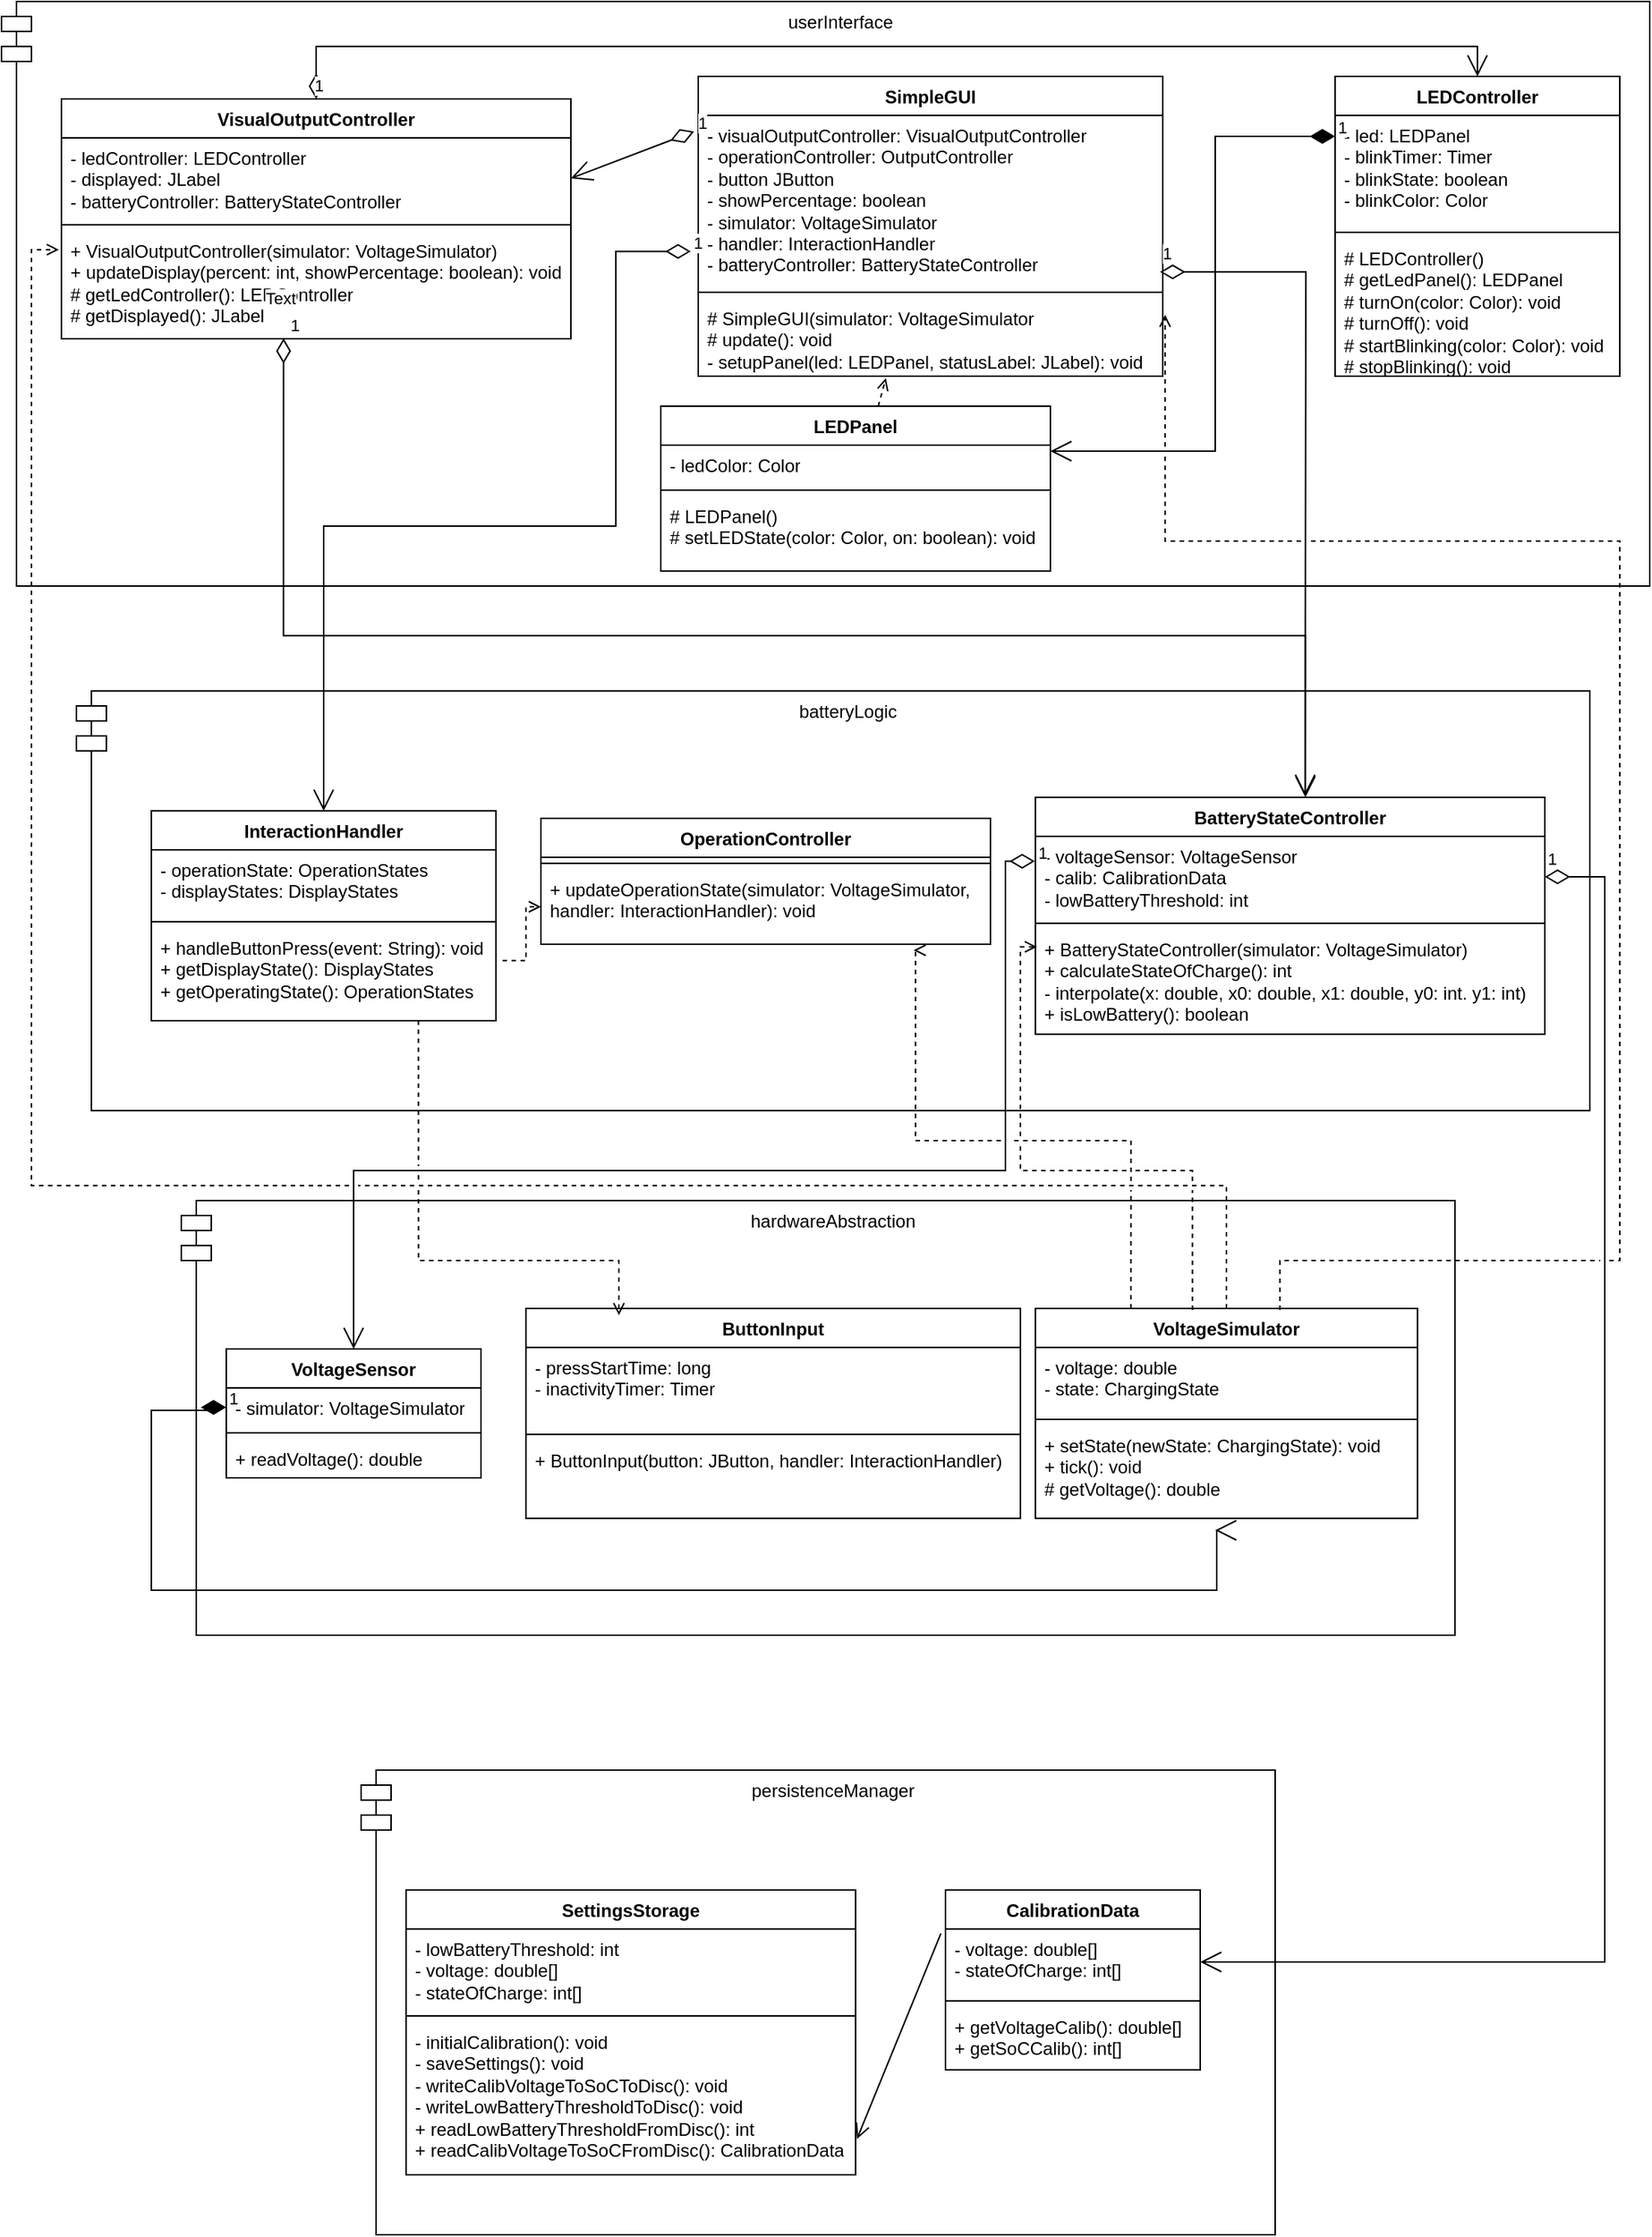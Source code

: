 <mxfile version="27.0.5">
  <diagram name="Seite-1" id="87DErBvkUcCOlzU4tNSq">
    <mxGraphModel dx="1830" dy="943" grid="1" gridSize="10" guides="1" tooltips="1" connect="1" arrows="1" fold="1" page="1" pageScale="1" pageWidth="1169" pageHeight="1654" math="0" shadow="0">
      <root>
        <mxCell id="0" />
        <mxCell id="1" parent="0" />
        <mxCell id="awXcuc5pf5VlumgJA9pQ-5" value="persistenceManager" style="shape=module;align=left;spacingLeft=20;align=center;verticalAlign=top;whiteSpace=wrap;html=1;" vertex="1" parent="1">
          <mxGeometry x="270" y="1220" width="610" height="310" as="geometry" />
        </mxCell>
        <mxCell id="awXcuc5pf5VlumgJA9pQ-6" value="hardwareAbstraction" style="shape=module;align=left;spacingLeft=20;align=center;verticalAlign=top;whiteSpace=wrap;html=1;" vertex="1" parent="1">
          <mxGeometry x="150" y="840" width="850" height="290" as="geometry" />
        </mxCell>
        <mxCell id="awXcuc5pf5VlumgJA9pQ-7" value="batteryLogic" style="shape=module;align=left;spacingLeft=20;align=center;verticalAlign=top;whiteSpace=wrap;html=1;" vertex="1" parent="1">
          <mxGeometry x="80" y="500" width="1010" height="280" as="geometry" />
        </mxCell>
        <mxCell id="awXcuc5pf5VlumgJA9pQ-8" value="userInterface" style="shape=module;align=left;spacingLeft=20;align=center;verticalAlign=top;whiteSpace=wrap;html=1;" vertex="1" parent="1">
          <mxGeometry x="30" y="40" width="1100" height="390" as="geometry" />
        </mxCell>
        <mxCell id="awXcuc5pf5VlumgJA9pQ-9" value="VisualOutputController" style="swimlane;fontStyle=1;align=center;verticalAlign=top;childLayout=stackLayout;horizontal=1;startSize=26;horizontalStack=0;resizeParent=1;resizeParentMax=0;resizeLast=0;collapsible=1;marginBottom=0;whiteSpace=wrap;html=1;" vertex="1" parent="1">
          <mxGeometry x="70" y="105" width="340" height="160" as="geometry" />
        </mxCell>
        <mxCell id="awXcuc5pf5VlumgJA9pQ-10" value="- ledController: LEDController&lt;div&gt;- displayed: JLabel&lt;/div&gt;&lt;div&gt;- batteryController: BatteryStateController&lt;/div&gt;" style="text;strokeColor=none;fillColor=none;align=left;verticalAlign=top;spacingLeft=4;spacingRight=4;overflow=hidden;rotatable=0;points=[[0,0.5],[1,0.5]];portConstraint=eastwest;whiteSpace=wrap;html=1;" vertex="1" parent="awXcuc5pf5VlumgJA9pQ-9">
          <mxGeometry y="26" width="340" height="54" as="geometry" />
        </mxCell>
        <mxCell id="awXcuc5pf5VlumgJA9pQ-11" value="" style="line;strokeWidth=1;fillColor=none;align=left;verticalAlign=middle;spacingTop=-1;spacingLeft=3;spacingRight=3;rotatable=0;labelPosition=right;points=[];portConstraint=eastwest;strokeColor=inherit;" vertex="1" parent="awXcuc5pf5VlumgJA9pQ-9">
          <mxGeometry y="80" width="340" height="8" as="geometry" />
        </mxCell>
        <mxCell id="awXcuc5pf5VlumgJA9pQ-12" value="+ VisualOutputController(simulator: VoltageSimulator)&lt;div&gt;+ updateDisplay(percent: int, showPercentage: boolean): void&lt;/div&gt;&lt;div&gt;# getLedController(): LEDController&lt;/div&gt;&lt;div&gt;# getDisplayed(): JLabel&lt;/div&gt;" style="text;strokeColor=none;fillColor=none;align=left;verticalAlign=top;spacingLeft=4;spacingRight=4;overflow=hidden;rotatable=0;points=[[0,0.5],[1,0.5]];portConstraint=eastwest;whiteSpace=wrap;html=1;" vertex="1" parent="awXcuc5pf5VlumgJA9pQ-9">
          <mxGeometry y="88" width="340" height="72" as="geometry" />
        </mxCell>
        <mxCell id="awXcuc5pf5VlumgJA9pQ-13" value="InteractionHandler" style="swimlane;fontStyle=1;align=center;verticalAlign=top;childLayout=stackLayout;horizontal=1;startSize=26;horizontalStack=0;resizeParent=1;resizeParentMax=0;resizeLast=0;collapsible=1;marginBottom=0;whiteSpace=wrap;html=1;" vertex="1" parent="1">
          <mxGeometry x="130" y="580" width="230" height="140" as="geometry" />
        </mxCell>
        <mxCell id="awXcuc5pf5VlumgJA9pQ-14" value="- operationState: OperationStates&lt;div&gt;- displayStates: DisplayStates&lt;/div&gt;" style="text;strokeColor=none;fillColor=none;align=left;verticalAlign=top;spacingLeft=4;spacingRight=4;overflow=hidden;rotatable=0;points=[[0,0.5],[1,0.5]];portConstraint=eastwest;whiteSpace=wrap;html=1;" vertex="1" parent="awXcuc5pf5VlumgJA9pQ-13">
          <mxGeometry y="26" width="230" height="44" as="geometry" />
        </mxCell>
        <mxCell id="awXcuc5pf5VlumgJA9pQ-15" value="" style="line;strokeWidth=1;fillColor=none;align=left;verticalAlign=middle;spacingTop=-1;spacingLeft=3;spacingRight=3;rotatable=0;labelPosition=right;points=[];portConstraint=eastwest;strokeColor=inherit;" vertex="1" parent="awXcuc5pf5VlumgJA9pQ-13">
          <mxGeometry y="70" width="230" height="8" as="geometry" />
        </mxCell>
        <mxCell id="awXcuc5pf5VlumgJA9pQ-16" value="+ handleButtonPress(event: String): void&lt;div&gt;+ getDisplayState(): DisplayStates&lt;/div&gt;&lt;div&gt;+ getOperatingState(): OperationStates&lt;/div&gt;" style="text;strokeColor=none;fillColor=none;align=left;verticalAlign=top;spacingLeft=4;spacingRight=4;overflow=hidden;rotatable=0;points=[[0,0.5],[1,0.5]];portConstraint=eastwest;whiteSpace=wrap;html=1;" vertex="1" parent="awXcuc5pf5VlumgJA9pQ-13">
          <mxGeometry y="78" width="230" height="62" as="geometry" />
        </mxCell>
        <mxCell id="awXcuc5pf5VlumgJA9pQ-17" value="OperationController" style="swimlane;fontStyle=1;align=center;verticalAlign=top;childLayout=stackLayout;horizontal=1;startSize=26;horizontalStack=0;resizeParent=1;resizeParentMax=0;resizeLast=0;collapsible=1;marginBottom=0;whiteSpace=wrap;html=1;" vertex="1" parent="1">
          <mxGeometry x="390" y="585" width="300" height="84" as="geometry" />
        </mxCell>
        <mxCell id="awXcuc5pf5VlumgJA9pQ-19" value="" style="line;strokeWidth=1;fillColor=none;align=left;verticalAlign=middle;spacingTop=-1;spacingLeft=3;spacingRight=3;rotatable=0;labelPosition=right;points=[];portConstraint=eastwest;strokeColor=inherit;" vertex="1" parent="awXcuc5pf5VlumgJA9pQ-17">
          <mxGeometry y="26" width="300" height="8" as="geometry" />
        </mxCell>
        <mxCell id="awXcuc5pf5VlumgJA9pQ-20" value="+ updateOperationState(simulator: VoltageSimulator, handler: InteractionHandler): void" style="text;strokeColor=none;fillColor=none;align=left;verticalAlign=top;spacingLeft=4;spacingRight=4;overflow=hidden;rotatable=0;points=[[0,0.5],[1,0.5]];portConstraint=eastwest;whiteSpace=wrap;html=1;" vertex="1" parent="awXcuc5pf5VlumgJA9pQ-17">
          <mxGeometry y="34" width="300" height="50" as="geometry" />
        </mxCell>
        <mxCell id="awXcuc5pf5VlumgJA9pQ-21" value="BatteryStateController" style="swimlane;fontStyle=1;align=center;verticalAlign=top;childLayout=stackLayout;horizontal=1;startSize=26;horizontalStack=0;resizeParent=1;resizeParentMax=0;resizeLast=0;collapsible=1;marginBottom=0;whiteSpace=wrap;html=1;" vertex="1" parent="1">
          <mxGeometry x="720" y="571" width="340" height="158" as="geometry" />
        </mxCell>
        <mxCell id="awXcuc5pf5VlumgJA9pQ-22" value="- voltageSensor: VoltageSensor&lt;div&gt;- calib: CalibrationData&lt;/div&gt;&lt;div&gt;- lowBatteryThreshold: int&lt;/div&gt;" style="text;strokeColor=none;fillColor=none;align=left;verticalAlign=top;spacingLeft=4;spacingRight=4;overflow=hidden;rotatable=0;points=[[0,0.5],[1,0.5]];portConstraint=eastwest;whiteSpace=wrap;html=1;" vertex="1" parent="awXcuc5pf5VlumgJA9pQ-21">
          <mxGeometry y="26" width="340" height="54" as="geometry" />
        </mxCell>
        <mxCell id="awXcuc5pf5VlumgJA9pQ-23" value="" style="line;strokeWidth=1;fillColor=none;align=left;verticalAlign=middle;spacingTop=-1;spacingLeft=3;spacingRight=3;rotatable=0;labelPosition=right;points=[];portConstraint=eastwest;strokeColor=inherit;" vertex="1" parent="awXcuc5pf5VlumgJA9pQ-21">
          <mxGeometry y="80" width="340" height="8" as="geometry" />
        </mxCell>
        <mxCell id="awXcuc5pf5VlumgJA9pQ-24" value="+ BatteryStateController(simulator: VoltageSimulator)&lt;div&gt;+ calculateStateOfCharge(): int&lt;/div&gt;&lt;div&gt;- interpolate(x: double, x0: double, x1: double, y0: int. y1: int)&lt;/div&gt;&lt;div&gt;+ isLowBattery(): boolean&lt;/div&gt;" style="text;strokeColor=none;fillColor=none;align=left;verticalAlign=top;spacingLeft=4;spacingRight=4;overflow=hidden;rotatable=0;points=[[0,0.5],[1,0.5]];portConstraint=eastwest;whiteSpace=wrap;html=1;" vertex="1" parent="awXcuc5pf5VlumgJA9pQ-21">
          <mxGeometry y="88" width="340" height="70" as="geometry" />
        </mxCell>
        <mxCell id="awXcuc5pf5VlumgJA9pQ-25" value="VoltageSensor" style="swimlane;fontStyle=1;align=center;verticalAlign=top;childLayout=stackLayout;horizontal=1;startSize=26;horizontalStack=0;resizeParent=1;resizeParentMax=0;resizeLast=0;collapsible=1;marginBottom=0;whiteSpace=wrap;html=1;" vertex="1" parent="1">
          <mxGeometry x="180" y="939" width="170" height="86" as="geometry" />
        </mxCell>
        <mxCell id="awXcuc5pf5VlumgJA9pQ-26" value="- simulator: VoltageSimulator" style="text;strokeColor=none;fillColor=none;align=left;verticalAlign=top;spacingLeft=4;spacingRight=4;overflow=hidden;rotatable=0;points=[[0,0.5],[1,0.5]];portConstraint=eastwest;whiteSpace=wrap;html=1;" vertex="1" parent="awXcuc5pf5VlumgJA9pQ-25">
          <mxGeometry y="26" width="170" height="26" as="geometry" />
        </mxCell>
        <mxCell id="awXcuc5pf5VlumgJA9pQ-27" value="" style="line;strokeWidth=1;fillColor=none;align=left;verticalAlign=middle;spacingTop=-1;spacingLeft=3;spacingRight=3;rotatable=0;labelPosition=right;points=[];portConstraint=eastwest;strokeColor=inherit;" vertex="1" parent="awXcuc5pf5VlumgJA9pQ-25">
          <mxGeometry y="52" width="170" height="8" as="geometry" />
        </mxCell>
        <mxCell id="awXcuc5pf5VlumgJA9pQ-28" value="+ readVoltage(): double" style="text;strokeColor=none;fillColor=none;align=left;verticalAlign=top;spacingLeft=4;spacingRight=4;overflow=hidden;rotatable=0;points=[[0,0.5],[1,0.5]];portConstraint=eastwest;whiteSpace=wrap;html=1;" vertex="1" parent="awXcuc5pf5VlumgJA9pQ-25">
          <mxGeometry y="60" width="170" height="26" as="geometry" />
        </mxCell>
        <mxCell id="awXcuc5pf5VlumgJA9pQ-29" value="ButtonInput" style="swimlane;fontStyle=1;align=center;verticalAlign=top;childLayout=stackLayout;horizontal=1;startSize=26;horizontalStack=0;resizeParent=1;resizeParentMax=0;resizeLast=0;collapsible=1;marginBottom=0;whiteSpace=wrap;html=1;" vertex="1" parent="1">
          <mxGeometry x="380" y="912" width="330" height="140" as="geometry" />
        </mxCell>
        <mxCell id="awXcuc5pf5VlumgJA9pQ-30" value="- pressStartTime: long&lt;div&gt;- inactivityTimer: Timer&lt;/div&gt;" style="text;strokeColor=none;fillColor=none;align=left;verticalAlign=top;spacingLeft=4;spacingRight=4;overflow=hidden;rotatable=0;points=[[0,0.5],[1,0.5]];portConstraint=eastwest;whiteSpace=wrap;html=1;" vertex="1" parent="awXcuc5pf5VlumgJA9pQ-29">
          <mxGeometry y="26" width="330" height="54" as="geometry" />
        </mxCell>
        <mxCell id="awXcuc5pf5VlumgJA9pQ-31" value="" style="line;strokeWidth=1;fillColor=none;align=left;verticalAlign=middle;spacingTop=-1;spacingLeft=3;spacingRight=3;rotatable=0;labelPosition=right;points=[];portConstraint=eastwest;strokeColor=inherit;" vertex="1" parent="awXcuc5pf5VlumgJA9pQ-29">
          <mxGeometry y="80" width="330" height="8" as="geometry" />
        </mxCell>
        <mxCell id="awXcuc5pf5VlumgJA9pQ-32" value="+ ButtonInput(button: JButton, handler: InteractionHandler)" style="text;strokeColor=none;fillColor=none;align=left;verticalAlign=top;spacingLeft=4;spacingRight=4;overflow=hidden;rotatable=0;points=[[0,0.5],[1,0.5]];portConstraint=eastwest;whiteSpace=wrap;html=1;" vertex="1" parent="awXcuc5pf5VlumgJA9pQ-29">
          <mxGeometry y="88" width="330" height="52" as="geometry" />
        </mxCell>
        <mxCell id="awXcuc5pf5VlumgJA9pQ-33" value="VoltageSimulator" style="swimlane;fontStyle=1;align=center;verticalAlign=top;childLayout=stackLayout;horizontal=1;startSize=26;horizontalStack=0;resizeParent=1;resizeParentMax=0;resizeLast=0;collapsible=1;marginBottom=0;whiteSpace=wrap;html=1;" vertex="1" parent="1">
          <mxGeometry x="720" y="912" width="255" height="140" as="geometry" />
        </mxCell>
        <mxCell id="awXcuc5pf5VlumgJA9pQ-34" value="- voltage: double&lt;div&gt;- state: ChargingState&lt;/div&gt;" style="text;strokeColor=none;fillColor=none;align=left;verticalAlign=top;spacingLeft=4;spacingRight=4;overflow=hidden;rotatable=0;points=[[0,0.5],[1,0.5]];portConstraint=eastwest;whiteSpace=wrap;html=1;" vertex="1" parent="awXcuc5pf5VlumgJA9pQ-33">
          <mxGeometry y="26" width="255" height="44" as="geometry" />
        </mxCell>
        <mxCell id="awXcuc5pf5VlumgJA9pQ-35" value="" style="line;strokeWidth=1;fillColor=none;align=left;verticalAlign=middle;spacingTop=-1;spacingLeft=3;spacingRight=3;rotatable=0;labelPosition=right;points=[];portConstraint=eastwest;strokeColor=inherit;" vertex="1" parent="awXcuc5pf5VlumgJA9pQ-33">
          <mxGeometry y="70" width="255" height="8" as="geometry" />
        </mxCell>
        <mxCell id="awXcuc5pf5VlumgJA9pQ-36" value="+ setState(newState: ChargingState): void&lt;div&gt;+ tick(): void&lt;/div&gt;&lt;div&gt;# getVoltage(): double&lt;/div&gt;" style="text;strokeColor=none;fillColor=none;align=left;verticalAlign=top;spacingLeft=4;spacingRight=4;overflow=hidden;rotatable=0;points=[[0,0.5],[1,0.5]];portConstraint=eastwest;whiteSpace=wrap;html=1;" vertex="1" parent="awXcuc5pf5VlumgJA9pQ-33">
          <mxGeometry y="78" width="255" height="62" as="geometry" />
        </mxCell>
        <mxCell id="awXcuc5pf5VlumgJA9pQ-37" value="SettingsStorage" style="swimlane;fontStyle=1;align=center;verticalAlign=top;childLayout=stackLayout;horizontal=1;startSize=26;horizontalStack=0;resizeParent=1;resizeParentMax=0;resizeLast=0;collapsible=1;marginBottom=0;whiteSpace=wrap;html=1;" vertex="1" parent="1">
          <mxGeometry x="300" y="1300" width="300" height="190" as="geometry" />
        </mxCell>
        <mxCell id="awXcuc5pf5VlumgJA9pQ-38" value="- lowBatteryThreshold: int&lt;div&gt;- voltage: double[]&lt;br&gt;&lt;/div&gt;&lt;div&gt;- stateOfCharge: int[]&lt;/div&gt;" style="text;strokeColor=none;fillColor=none;align=left;verticalAlign=top;spacingLeft=4;spacingRight=4;overflow=hidden;rotatable=0;points=[[0,0.5],[1,0.5]];portConstraint=eastwest;whiteSpace=wrap;html=1;" vertex="1" parent="awXcuc5pf5VlumgJA9pQ-37">
          <mxGeometry y="26" width="300" height="54" as="geometry" />
        </mxCell>
        <mxCell id="awXcuc5pf5VlumgJA9pQ-39" value="" style="line;strokeWidth=1;fillColor=none;align=left;verticalAlign=middle;spacingTop=-1;spacingLeft=3;spacingRight=3;rotatable=0;labelPosition=right;points=[];portConstraint=eastwest;strokeColor=inherit;" vertex="1" parent="awXcuc5pf5VlumgJA9pQ-37">
          <mxGeometry y="80" width="300" height="8" as="geometry" />
        </mxCell>
        <mxCell id="awXcuc5pf5VlumgJA9pQ-40" value="- initialCalibration(): void&lt;div&gt;- saveSettings(): void&lt;/div&gt;&lt;div&gt;- writeCalibVoltageToSoCToDisc(): void&lt;/div&gt;&lt;div&gt;- writeLowBatteryThresholdToDisc(): void&lt;/div&gt;&lt;div&gt;+ readLowBatteryThresholdFromDisc(): int&lt;/div&gt;&lt;div&gt;+ readCalibVoltageToSoCFromDisc(): CalibrationData&lt;/div&gt;" style="text;strokeColor=none;fillColor=none;align=left;verticalAlign=top;spacingLeft=4;spacingRight=4;overflow=hidden;rotatable=0;points=[[0,0.5],[1,0.5]];portConstraint=eastwest;whiteSpace=wrap;html=1;" vertex="1" parent="awXcuc5pf5VlumgJA9pQ-37">
          <mxGeometry y="88" width="300" height="102" as="geometry" />
        </mxCell>
        <mxCell id="awXcuc5pf5VlumgJA9pQ-47" value="CalibrationData" style="swimlane;fontStyle=1;align=center;verticalAlign=top;childLayout=stackLayout;horizontal=1;startSize=26;horizontalStack=0;resizeParent=1;resizeParentMax=0;resizeLast=0;collapsible=1;marginBottom=0;whiteSpace=wrap;html=1;" vertex="1" parent="1">
          <mxGeometry x="660" y="1300" width="170" height="120" as="geometry" />
        </mxCell>
        <mxCell id="awXcuc5pf5VlumgJA9pQ-48" value="- voltage: double[]&lt;div&gt;- stateOfCharge: int[]&lt;/div&gt;" style="text;strokeColor=none;fillColor=none;align=left;verticalAlign=top;spacingLeft=4;spacingRight=4;overflow=hidden;rotatable=0;points=[[0,0.5],[1,0.5]];portConstraint=eastwest;whiteSpace=wrap;html=1;" vertex="1" parent="awXcuc5pf5VlumgJA9pQ-47">
          <mxGeometry y="26" width="170" height="44" as="geometry" />
        </mxCell>
        <mxCell id="awXcuc5pf5VlumgJA9pQ-49" value="" style="line;strokeWidth=1;fillColor=none;align=left;verticalAlign=middle;spacingTop=-1;spacingLeft=3;spacingRight=3;rotatable=0;labelPosition=right;points=[];portConstraint=eastwest;strokeColor=inherit;" vertex="1" parent="awXcuc5pf5VlumgJA9pQ-47">
          <mxGeometry y="70" width="170" height="8" as="geometry" />
        </mxCell>
        <mxCell id="awXcuc5pf5VlumgJA9pQ-50" value="+ getVoltageCalib(): double[]&lt;div&gt;+ getSoCCalib(): int[]&lt;/div&gt;" style="text;strokeColor=none;fillColor=none;align=left;verticalAlign=top;spacingLeft=4;spacingRight=4;overflow=hidden;rotatable=0;points=[[0,0.5],[1,0.5]];portConstraint=eastwest;whiteSpace=wrap;html=1;" vertex="1" parent="awXcuc5pf5VlumgJA9pQ-47">
          <mxGeometry y="78" width="170" height="42" as="geometry" />
        </mxCell>
        <mxCell id="awXcuc5pf5VlumgJA9pQ-51" value="SimpleGUI" style="swimlane;fontStyle=1;align=center;verticalAlign=top;childLayout=stackLayout;horizontal=1;startSize=26;horizontalStack=0;resizeParent=1;resizeParentMax=0;resizeLast=0;collapsible=1;marginBottom=0;whiteSpace=wrap;html=1;" vertex="1" parent="1">
          <mxGeometry x="495" y="90" width="310" height="200" as="geometry" />
        </mxCell>
        <mxCell id="awXcuc5pf5VlumgJA9pQ-52" value="- visualOutputController: VisualOutputController&lt;div&gt;- operationController: OutputController&lt;/div&gt;&lt;div&gt;- button JButton&lt;/div&gt;&lt;div&gt;- showPercentage: boolean&lt;/div&gt;&lt;div&gt;- simulator: VoltageSimulator&lt;/div&gt;&lt;div&gt;- handler: InteractionHandler&lt;/div&gt;&lt;div&gt;- batteryController: BatteryStateController&lt;/div&gt;" style="text;strokeColor=none;fillColor=none;align=left;verticalAlign=top;spacingLeft=4;spacingRight=4;overflow=hidden;rotatable=0;points=[[0,0.5],[1,0.5]];portConstraint=eastwest;whiteSpace=wrap;html=1;" vertex="1" parent="awXcuc5pf5VlumgJA9pQ-51">
          <mxGeometry y="26" width="310" height="114" as="geometry" />
        </mxCell>
        <mxCell id="awXcuc5pf5VlumgJA9pQ-68" value="1" style="endArrow=open;html=1;endSize=12;startArrow=diamondThin;startSize=14;startFill=0;edgeStyle=orthogonalEdgeStyle;align=left;verticalAlign=bottom;rounded=0;exitX=1.009;exitY=0.796;exitDx=0;exitDy=0;exitPerimeter=0;entryX=0.5;entryY=0;entryDx=0;entryDy=0;" edge="1" parent="awXcuc5pf5VlumgJA9pQ-51" target="awXcuc5pf5VlumgJA9pQ-13">
          <mxGeometry x="-1" y="3" relative="1" as="geometry">
            <mxPoint x="-5.0" y="116.744" as="sourcePoint" />
            <mxPoint x="77.21" y="340" as="targetPoint" />
            <Array as="points">
              <mxPoint x="-55" y="117" />
              <mxPoint x="-55" y="300" />
              <mxPoint x="-250" y="300" />
            </Array>
          </mxGeometry>
        </mxCell>
        <mxCell id="awXcuc5pf5VlumgJA9pQ-53" value="" style="line;strokeWidth=1;fillColor=none;align=left;verticalAlign=middle;spacingTop=-1;spacingLeft=3;spacingRight=3;rotatable=0;labelPosition=right;points=[];portConstraint=eastwest;strokeColor=inherit;" vertex="1" parent="awXcuc5pf5VlumgJA9pQ-51">
          <mxGeometry y="140" width="310" height="8" as="geometry" />
        </mxCell>
        <mxCell id="awXcuc5pf5VlumgJA9pQ-54" value="# SimpleGUI(simulator: VoltageSimulator&lt;div&gt;# update(): void&lt;/div&gt;&lt;div&gt;- setupPanel(led: LEDPanel, statusLabel: JLabel): void&lt;/div&gt;" style="text;strokeColor=none;fillColor=none;align=left;verticalAlign=top;spacingLeft=4;spacingRight=4;overflow=hidden;rotatable=0;points=[[0,0.5],[1,0.5]];portConstraint=eastwest;whiteSpace=wrap;html=1;" vertex="1" parent="awXcuc5pf5VlumgJA9pQ-51">
          <mxGeometry y="148" width="310" height="52" as="geometry" />
        </mxCell>
        <mxCell id="awXcuc5pf5VlumgJA9pQ-55" value="LEDController" style="swimlane;fontStyle=1;align=center;verticalAlign=top;childLayout=stackLayout;horizontal=1;startSize=26;horizontalStack=0;resizeParent=1;resizeParentMax=0;resizeLast=0;collapsible=1;marginBottom=0;whiteSpace=wrap;html=1;" vertex="1" parent="1">
          <mxGeometry x="920" y="90" width="190" height="200" as="geometry" />
        </mxCell>
        <mxCell id="awXcuc5pf5VlumgJA9pQ-56" value="- led: LEDPanel&lt;div&gt;- blinkTimer: Timer&lt;/div&gt;&lt;div&gt;- blinkState: boolean&lt;/div&gt;&lt;div&gt;- blinkColor: Color&lt;/div&gt;" style="text;strokeColor=none;fillColor=none;align=left;verticalAlign=top;spacingLeft=4;spacingRight=4;overflow=hidden;rotatable=0;points=[[0,0.5],[1,0.5]];portConstraint=eastwest;whiteSpace=wrap;html=1;" vertex="1" parent="awXcuc5pf5VlumgJA9pQ-55">
          <mxGeometry y="26" width="190" height="74" as="geometry" />
        </mxCell>
        <mxCell id="awXcuc5pf5VlumgJA9pQ-57" value="" style="line;strokeWidth=1;fillColor=none;align=left;verticalAlign=middle;spacingTop=-1;spacingLeft=3;spacingRight=3;rotatable=0;labelPosition=right;points=[];portConstraint=eastwest;strokeColor=inherit;" vertex="1" parent="awXcuc5pf5VlumgJA9pQ-55">
          <mxGeometry y="100" width="190" height="8" as="geometry" />
        </mxCell>
        <mxCell id="awXcuc5pf5VlumgJA9pQ-58" value="# LEDController()&lt;div&gt;# getLedPanel(): LEDPanel&lt;/div&gt;&lt;div&gt;# turnOn(color: Color): void&lt;/div&gt;&lt;div&gt;# turnOff(): void&lt;/div&gt;&lt;div&gt;# startBlinking(color: Color): void&lt;/div&gt;&lt;div&gt;# stopBlinking(): void&lt;/div&gt;" style="text;strokeColor=none;fillColor=none;align=left;verticalAlign=top;spacingLeft=4;spacingRight=4;overflow=hidden;rotatable=0;points=[[0,0.5],[1,0.5]];portConstraint=eastwest;whiteSpace=wrap;html=1;" vertex="1" parent="awXcuc5pf5VlumgJA9pQ-55">
          <mxGeometry y="108" width="190" height="92" as="geometry" />
        </mxCell>
        <mxCell id="awXcuc5pf5VlumgJA9pQ-59" value="LEDPanel" style="swimlane;fontStyle=1;align=center;verticalAlign=top;childLayout=stackLayout;horizontal=1;startSize=26;horizontalStack=0;resizeParent=1;resizeParentMax=0;resizeLast=0;collapsible=1;marginBottom=0;whiteSpace=wrap;html=1;" vertex="1" parent="1">
          <mxGeometry x="470" y="310" width="260" height="110" as="geometry" />
        </mxCell>
        <mxCell id="awXcuc5pf5VlumgJA9pQ-60" value="- ledColor: Color" style="text;strokeColor=none;fillColor=none;align=left;verticalAlign=top;spacingLeft=4;spacingRight=4;overflow=hidden;rotatable=0;points=[[0,0.5],[1,0.5]];portConstraint=eastwest;whiteSpace=wrap;html=1;" vertex="1" parent="awXcuc5pf5VlumgJA9pQ-59">
          <mxGeometry y="26" width="260" height="26" as="geometry" />
        </mxCell>
        <mxCell id="awXcuc5pf5VlumgJA9pQ-61" value="" style="line;strokeWidth=1;fillColor=none;align=left;verticalAlign=middle;spacingTop=-1;spacingLeft=3;spacingRight=3;rotatable=0;labelPosition=right;points=[];portConstraint=eastwest;strokeColor=inherit;" vertex="1" parent="awXcuc5pf5VlumgJA9pQ-59">
          <mxGeometry y="52" width="260" height="8" as="geometry" />
        </mxCell>
        <mxCell id="awXcuc5pf5VlumgJA9pQ-62" value="# LEDPanel()&lt;div&gt;# setLEDState(color: Color, on: boolean): void&lt;/div&gt;&lt;div&gt;&lt;br&gt;&lt;/div&gt;" style="text;strokeColor=none;fillColor=none;align=left;verticalAlign=top;spacingLeft=4;spacingRight=4;overflow=hidden;rotatable=0;points=[[0,0.5],[1,0.5]];portConstraint=eastwest;whiteSpace=wrap;html=1;" vertex="1" parent="awXcuc5pf5VlumgJA9pQ-59">
          <mxGeometry y="60" width="260" height="50" as="geometry" />
        </mxCell>
        <mxCell id="awXcuc5pf5VlumgJA9pQ-63" value="1" style="endArrow=open;html=1;endSize=12;startArrow=diamondThin;startSize=14;startFill=0;edgeStyle=orthogonalEdgeStyle;align=left;verticalAlign=bottom;rounded=0;exitX=0.436;exitY=0.952;exitDx=0;exitDy=0;exitPerimeter=0;entryX=0.53;entryY=-0.02;entryDx=0;entryDy=0;entryPerimeter=0;" edge="1" parent="1">
          <mxGeometry x="-1" y="3" relative="1" as="geometry">
            <mxPoint x="218.24" y="264.704" as="sourcePoint" />
            <mxPoint x="900.2" y="571.0" as="targetPoint" />
            <Array as="points">
              <mxPoint x="218" y="463.16" />
              <mxPoint x="900" y="463.16" />
            </Array>
          </mxGeometry>
        </mxCell>
        <mxCell id="awXcuc5pf5VlumgJA9pQ-65" value="Text" style="edgeLabel;html=1;align=center;verticalAlign=middle;resizable=0;points=[];" vertex="1" connectable="0" parent="awXcuc5pf5VlumgJA9pQ-63">
          <mxGeometry x="-1" y="-27" relative="1" as="geometry">
            <mxPoint x="25" y="-27" as="offset" />
          </mxGeometry>
        </mxCell>
        <mxCell id="awXcuc5pf5VlumgJA9pQ-64" value="1" style="endArrow=open;html=1;endSize=12;startArrow=diamondThin;startSize=14;startFill=0;edgeStyle=orthogonalEdgeStyle;align=left;verticalAlign=bottom;rounded=0;exitX=0.5;exitY=0;exitDx=0;exitDy=0;entryX=0.5;entryY=0;entryDx=0;entryDy=0;" edge="1" parent="1" source="awXcuc5pf5VlumgJA9pQ-9" target="awXcuc5pf5VlumgJA9pQ-55">
          <mxGeometry x="-1" y="3" relative="1" as="geometry">
            <mxPoint x="730" y="400" as="sourcePoint" />
            <mxPoint x="890" y="400" as="targetPoint" />
            <Array as="points">
              <mxPoint x="240" y="70" />
              <mxPoint x="1015" y="70" />
            </Array>
          </mxGeometry>
        </mxCell>
        <mxCell id="awXcuc5pf5VlumgJA9pQ-66" value="1" style="endArrow=open;html=1;endSize=12;startArrow=diamondThin;startSize=14;startFill=0;align=left;verticalAlign=bottom;rounded=0;entryX=1;entryY=0.5;entryDx=0;entryDy=0;exitX=-0.009;exitY=0.094;exitDx=0;exitDy=0;exitPerimeter=0;" edge="1" parent="1" source="awXcuc5pf5VlumgJA9pQ-52" target="awXcuc5pf5VlumgJA9pQ-10">
          <mxGeometry x="-1" y="3" relative="1" as="geometry">
            <mxPoint x="480" y="130" as="sourcePoint" />
            <mxPoint x="940" y="440" as="targetPoint" />
          </mxGeometry>
        </mxCell>
        <mxCell id="awXcuc5pf5VlumgJA9pQ-67" value="1" style="endArrow=open;html=1;endSize=12;startArrow=diamondThin;startSize=14;startFill=0;edgeStyle=orthogonalEdgeStyle;align=left;verticalAlign=bottom;rounded=0;exitX=0.994;exitY=0.916;exitDx=0;exitDy=0;exitPerimeter=0;" edge="1" parent="1" source="awXcuc5pf5VlumgJA9pQ-52">
          <mxGeometry x="-1" y="3" relative="1" as="geometry">
            <mxPoint x="730" y="430" as="sourcePoint" />
            <mxPoint x="900" y="570" as="targetPoint" />
          </mxGeometry>
        </mxCell>
        <mxCell id="awXcuc5pf5VlumgJA9pQ-70" value="1" style="endArrow=open;html=1;endSize=12;startArrow=diamondThin;startSize=14;startFill=0;edgeStyle=orthogonalEdgeStyle;align=left;verticalAlign=bottom;rounded=0;exitX=-0.001;exitY=0.307;exitDx=0;exitDy=0;exitPerimeter=0;" edge="1" parent="1" source="awXcuc5pf5VlumgJA9pQ-22" target="awXcuc5pf5VlumgJA9pQ-25">
          <mxGeometry x="-1" y="3" relative="1" as="geometry">
            <mxPoint x="670" y="790" as="sourcePoint" />
            <mxPoint x="830" y="790" as="targetPoint" />
            <Array as="points">
              <mxPoint x="700" y="614" />
              <mxPoint x="700" y="820" />
              <mxPoint x="265" y="820" />
            </Array>
          </mxGeometry>
        </mxCell>
        <mxCell id="awXcuc5pf5VlumgJA9pQ-71" value="1" style="endArrow=open;html=1;endSize=12;startArrow=diamondThin;startSize=14;startFill=0;edgeStyle=orthogonalEdgeStyle;align=left;verticalAlign=bottom;rounded=0;exitX=1;exitY=0.5;exitDx=0;exitDy=0;entryX=1;entryY=0.5;entryDx=0;entryDy=0;" edge="1" parent="1" source="awXcuc5pf5VlumgJA9pQ-22" target="awXcuc5pf5VlumgJA9pQ-48">
          <mxGeometry x="-1" y="3" relative="1" as="geometry">
            <mxPoint x="660" y="890" as="sourcePoint" />
            <mxPoint x="820" y="890" as="targetPoint" />
            <Array as="points">
              <mxPoint x="1100" y="624" />
              <mxPoint x="1100" y="1348" />
            </Array>
          </mxGeometry>
        </mxCell>
        <mxCell id="awXcuc5pf5VlumgJA9pQ-73" value="1" style="endArrow=open;html=1;endSize=12;startArrow=diamondThin;startSize=14;startFill=1;edgeStyle=orthogonalEdgeStyle;align=left;verticalAlign=bottom;rounded=0;exitX=0;exitY=0.5;exitDx=0;exitDy=0;" edge="1" parent="1" source="awXcuc5pf5VlumgJA9pQ-26">
          <mxGeometry x="-1" y="3" relative="1" as="geometry">
            <mxPoint x="170" y="980" as="sourcePoint" />
            <mxPoint x="840" y="1060" as="targetPoint" />
            <Array as="points">
              <mxPoint x="170" y="978" />
              <mxPoint x="170" y="980" />
              <mxPoint x="130" y="980" />
              <mxPoint x="130" y="1100" />
              <mxPoint x="841" y="1100" />
              <mxPoint x="841" y="1060" />
            </Array>
          </mxGeometry>
        </mxCell>
        <mxCell id="awXcuc5pf5VlumgJA9pQ-74" value="1" style="endArrow=open;html=1;endSize=12;startArrow=diamondThin;startSize=14;startFill=1;edgeStyle=orthogonalEdgeStyle;align=left;verticalAlign=bottom;rounded=0;" edge="1" parent="1">
          <mxGeometry x="-1" y="3" relative="1" as="geometry">
            <mxPoint x="920" y="130" as="sourcePoint" />
            <mxPoint x="730" y="340" as="targetPoint" />
            <Array as="points">
              <mxPoint x="840" y="130" />
              <mxPoint x="840" y="340" />
            </Array>
          </mxGeometry>
        </mxCell>
        <mxCell id="awXcuc5pf5VlumgJA9pQ-76" value="" style="html=1;labelBackgroundColor=#ffffff;jettySize=auto;orthogonalLoop=1;fontSize=14;rounded=0;jumpStyle=gap;edgeStyle=orthogonalEdgeStyle;startArrow=none;endArrow=open;dashed=1;strokeWidth=1;exitX=0.5;exitY=0;exitDx=0;exitDy=0;entryX=-0.005;entryY=0.175;entryDx=0;entryDy=0;entryPerimeter=0;" edge="1" parent="1" source="awXcuc5pf5VlumgJA9pQ-33" target="awXcuc5pf5VlumgJA9pQ-12">
          <mxGeometry width="48" height="48" relative="1" as="geometry">
            <mxPoint x="580" y="588" as="sourcePoint" />
            <mxPoint x="628" y="540" as="targetPoint" />
            <Array as="points">
              <mxPoint x="847" y="830" />
              <mxPoint x="50" y="830" />
              <mxPoint x="50" y="206" />
            </Array>
          </mxGeometry>
        </mxCell>
        <mxCell id="awXcuc5pf5VlumgJA9pQ-78" value="" style="html=1;labelBackgroundColor=#ffffff;jettySize=auto;orthogonalLoop=1;fontSize=14;rounded=0;jumpStyle=gap;edgeStyle=orthogonalEdgeStyle;startArrow=none;endArrow=open;dashed=1;strokeWidth=1;exitX=0.64;exitY=0.007;exitDx=0;exitDy=0;exitPerimeter=0;entryX=1.005;entryY=0.212;entryDx=0;entryDy=0;entryPerimeter=0;" edge="1" parent="1" source="awXcuc5pf5VlumgJA9pQ-33" target="awXcuc5pf5VlumgJA9pQ-54">
          <mxGeometry width="48" height="48" relative="1" as="geometry">
            <mxPoint x="580" y="588" as="sourcePoint" />
            <mxPoint x="628" y="540" as="targetPoint" />
            <Array as="points">
              <mxPoint x="883" y="880" />
              <mxPoint x="1110" y="880" />
              <mxPoint x="1110" y="400" />
              <mxPoint x="807" y="400" />
            </Array>
          </mxGeometry>
        </mxCell>
        <mxCell id="awXcuc5pf5VlumgJA9pQ-79" value="" style="html=1;labelBackgroundColor=#ffffff;jettySize=auto;orthogonalLoop=1;fontSize=14;rounded=0;jumpStyle=gap;startArrow=none;endArrow=open;dashed=1;strokeWidth=1;entryX=0.404;entryY=1.025;entryDx=0;entryDy=0;entryPerimeter=0;" edge="1" parent="1" source="awXcuc5pf5VlumgJA9pQ-59" target="awXcuc5pf5VlumgJA9pQ-54">
          <mxGeometry width="48" height="48" relative="1" as="geometry">
            <mxPoint x="580" y="488" as="sourcePoint" />
            <mxPoint x="628" y="440" as="targetPoint" />
          </mxGeometry>
        </mxCell>
        <mxCell id="awXcuc5pf5VlumgJA9pQ-80" value="" style="html=1;labelBackgroundColor=#ffffff;jettySize=auto;orthogonalLoop=1;fontSize=14;rounded=0;jumpStyle=gap;edgeStyle=orthogonalEdgeStyle;startArrow=none;endArrow=open;dashed=1;strokeWidth=1;exitX=1.019;exitY=0.353;exitDx=0;exitDy=0;exitPerimeter=0;entryX=0;entryY=0.5;entryDx=0;entryDy=0;" edge="1" parent="1" source="awXcuc5pf5VlumgJA9pQ-16" target="awXcuc5pf5VlumgJA9pQ-20">
          <mxGeometry width="48" height="48" relative="1" as="geometry">
            <mxPoint x="580" y="938" as="sourcePoint" />
            <mxPoint x="628" y="890" as="targetPoint" />
          </mxGeometry>
        </mxCell>
        <mxCell id="awXcuc5pf5VlumgJA9pQ-82" value="" style="html=1;labelBackgroundColor=#ffffff;jettySize=auto;orthogonalLoop=1;fontSize=14;rounded=0;jumpStyle=gap;edgeStyle=orthogonalEdgeStyle;startArrow=none;endArrow=open;dashed=1;strokeWidth=1;exitX=0.25;exitY=0;exitDx=0;exitDy=0;entryX=0.829;entryY=1.08;entryDx=0;entryDy=0;entryPerimeter=0;" edge="1" parent="1" source="awXcuc5pf5VlumgJA9pQ-33" target="awXcuc5pf5VlumgJA9pQ-20">
          <mxGeometry width="48" height="48" relative="1" as="geometry">
            <mxPoint x="580" y="938" as="sourcePoint" />
            <mxPoint x="628" y="890" as="targetPoint" />
            <Array as="points">
              <mxPoint x="784" y="800" />
              <mxPoint x="640" y="800" />
              <mxPoint x="640" y="673" />
            </Array>
          </mxGeometry>
        </mxCell>
        <mxCell id="awXcuc5pf5VlumgJA9pQ-83" value="" style="html=1;labelBackgroundColor=#ffffff;jettySize=auto;orthogonalLoop=1;fontSize=14;rounded=0;jumpStyle=gap;edgeStyle=orthogonalEdgeStyle;startArrow=none;endArrow=open;dashed=1;strokeWidth=1;exitX=0.411;exitY=0.007;exitDx=0;exitDy=0;exitPerimeter=0;entryX=0.003;entryY=0.167;entryDx=0;entryDy=0;entryPerimeter=0;" edge="1" parent="1" source="awXcuc5pf5VlumgJA9pQ-33" target="awXcuc5pf5VlumgJA9pQ-24">
          <mxGeometry width="48" height="48" relative="1" as="geometry">
            <mxPoint x="580" y="938" as="sourcePoint" />
            <mxPoint x="628" y="890" as="targetPoint" />
            <Array as="points">
              <mxPoint x="825" y="820" />
              <mxPoint x="710" y="820" />
              <mxPoint x="710" y="671" />
            </Array>
          </mxGeometry>
        </mxCell>
        <mxCell id="awXcuc5pf5VlumgJA9pQ-84" value="" style="html=1;labelBackgroundColor=#ffffff;jettySize=auto;orthogonalLoop=1;fontSize=14;rounded=0;jumpStyle=gap;edgeStyle=orthogonalEdgeStyle;startArrow=none;endArrow=open;dashed=1;strokeWidth=1;exitX=0.775;exitY=0.998;exitDx=0;exitDy=0;exitPerimeter=0;entryX=0.188;entryY=0.032;entryDx=0;entryDy=0;entryPerimeter=0;" edge="1" parent="1" source="awXcuc5pf5VlumgJA9pQ-16" target="awXcuc5pf5VlumgJA9pQ-29">
          <mxGeometry width="48" height="48" relative="1" as="geometry">
            <mxPoint x="580" y="1008" as="sourcePoint" />
            <mxPoint x="628" y="960" as="targetPoint" />
            <Array as="points">
              <mxPoint x="308" y="880" />
              <mxPoint x="442" y="880" />
            </Array>
          </mxGeometry>
        </mxCell>
        <mxCell id="awXcuc5pf5VlumgJA9pQ-86" value="" style="endArrow=open;startArrow=none;endFill=0;startFill=0;endSize=8;html=1;verticalAlign=bottom;labelBackgroundColor=none;strokeWidth=1;rounded=0;exitX=-0.018;exitY=0.068;exitDx=0;exitDy=0;exitPerimeter=0;entryX=1.003;entryY=0.766;entryDx=0;entryDy=0;entryPerimeter=0;" edge="1" parent="1" source="awXcuc5pf5VlumgJA9pQ-48" target="awXcuc5pf5VlumgJA9pQ-40">
          <mxGeometry width="160" relative="1" as="geometry">
            <mxPoint x="520" y="1300" as="sourcePoint" />
            <mxPoint x="680" y="1300" as="targetPoint" />
          </mxGeometry>
        </mxCell>
      </root>
    </mxGraphModel>
  </diagram>
</mxfile>
